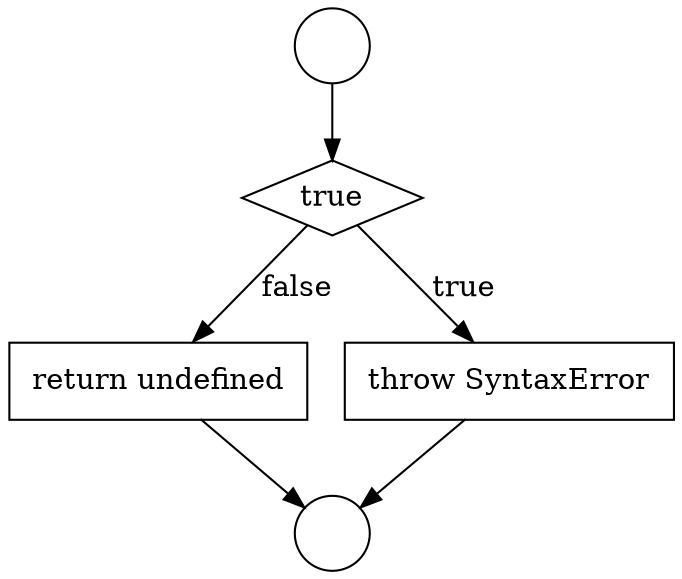 digraph {
  node19699 [shape=none, margin=0, label=<<font color="black">
    <table border="0" cellborder="1" cellspacing="0" cellpadding="10">
      <tr><td align="left">return undefined</td></tr>
    </table>
  </font>> color="black" fillcolor="white" style=filled]
  node19698 [shape=none, margin=0, label=<<font color="black">
    <table border="0" cellborder="1" cellspacing="0" cellpadding="10">
      <tr><td align="left">throw SyntaxError</td></tr>
    </table>
  </font>> color="black" fillcolor="white" style=filled]
  node19695 [shape=circle label=" " color="black" fillcolor="white" style=filled]
  node19697 [shape=diamond, label=<<font color="black">true</font>> color="black" fillcolor="white" style=filled]
  node19696 [shape=circle label=" " color="black" fillcolor="white" style=filled]
  node19695 -> node19697 [ color="black"]
  node19697 -> node19698 [label=<<font color="black">true</font>> color="black"]
  node19697 -> node19699 [label=<<font color="black">false</font>> color="black"]
  node19698 -> node19696 [ color="black"]
  node19699 -> node19696 [ color="black"]
}

